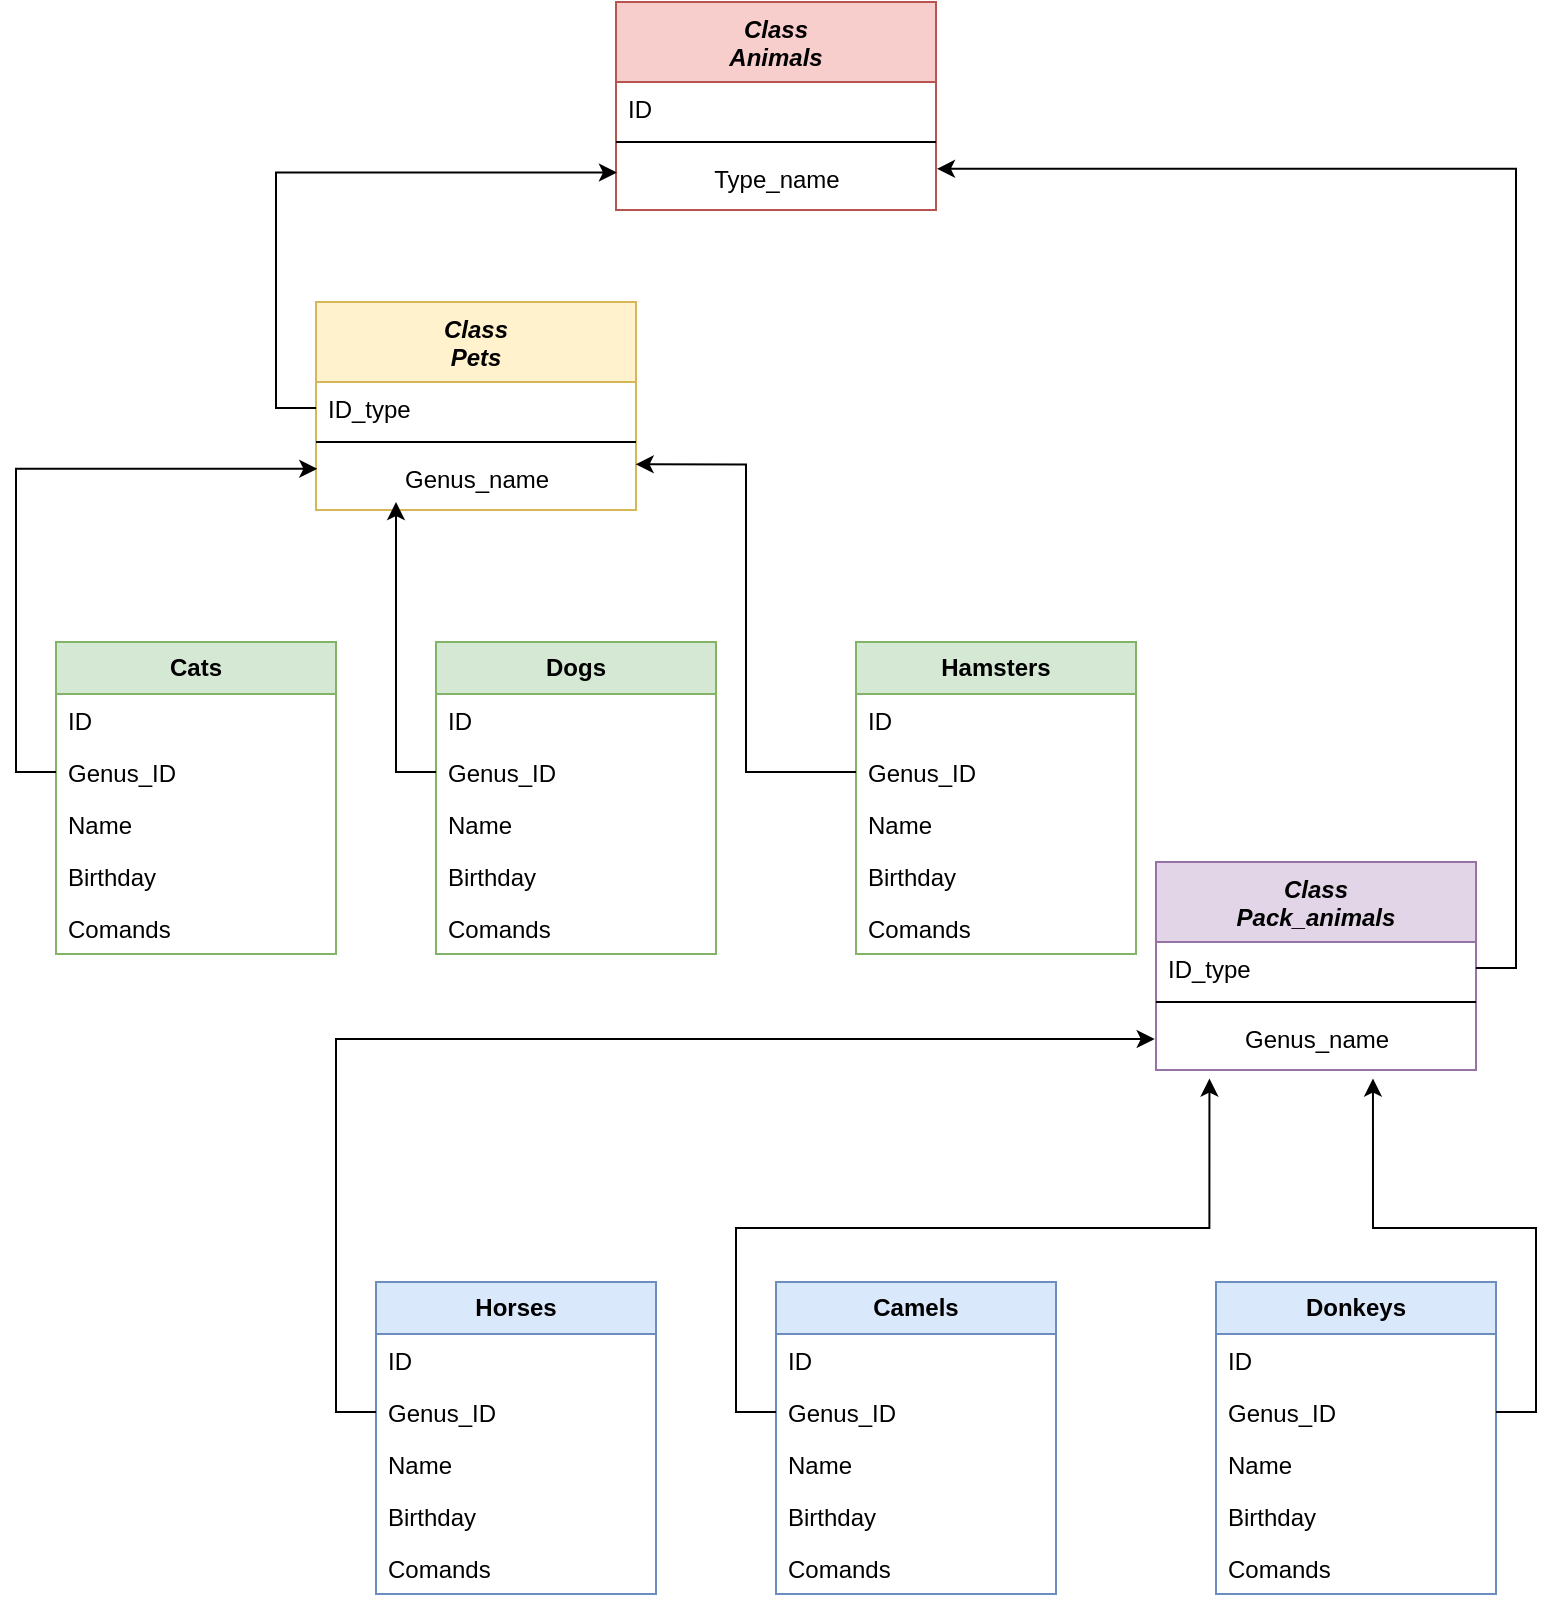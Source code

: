 <mxfile version="21.1.7" type="device">
  <diagram id="C5RBs43oDa-KdzZeNtuy" name="Page-1">
    <mxGraphModel dx="1235" dy="646" grid="1" gridSize="10" guides="1" tooltips="1" connect="1" arrows="1" fold="1" page="1" pageScale="1" pageWidth="827" pageHeight="1169" math="0" shadow="0">
      <root>
        <mxCell id="WIyWlLk6GJQsqaUBKTNV-0" />
        <mxCell id="WIyWlLk6GJQsqaUBKTNV-1" parent="WIyWlLk6GJQsqaUBKTNV-0" />
        <mxCell id="zkfFHV4jXpPFQw0GAbJ--0" value="Class&#xa;Animals" style="swimlane;fontStyle=3;align=center;verticalAlign=top;childLayout=stackLayout;horizontal=1;startSize=40;horizontalStack=0;resizeParent=1;resizeLast=0;collapsible=1;marginBottom=0;rounded=0;shadow=0;strokeWidth=1;fillColor=#f8cecc;strokeColor=#b85450;" parent="WIyWlLk6GJQsqaUBKTNV-1" vertex="1">
          <mxGeometry x="310" y="40" width="160" height="104" as="geometry">
            <mxRectangle x="230" y="140" width="160" height="26" as="alternateBounds" />
          </mxGeometry>
        </mxCell>
        <mxCell id="zkfFHV4jXpPFQw0GAbJ--1" value="ID" style="text;align=left;verticalAlign=top;spacingLeft=4;spacingRight=4;overflow=hidden;rotatable=0;points=[[0,0.5],[1,0.5]];portConstraint=eastwest;" parent="zkfFHV4jXpPFQw0GAbJ--0" vertex="1">
          <mxGeometry y="40" width="160" height="26" as="geometry" />
        </mxCell>
        <mxCell id="zkfFHV4jXpPFQw0GAbJ--4" value="" style="line;html=1;strokeWidth=1;align=left;verticalAlign=middle;spacingTop=-1;spacingLeft=3;spacingRight=3;rotatable=0;labelPosition=right;points=[];portConstraint=eastwest;" parent="zkfFHV4jXpPFQw0GAbJ--0" vertex="1">
          <mxGeometry y="66" width="160" height="8" as="geometry" />
        </mxCell>
        <mxCell id="Or47HW8mUx2Z6lCI-UnI-0" value="Type_name" style="text;html=1;align=center;verticalAlign=middle;resizable=0;points=[];autosize=1;strokeColor=none;fillColor=none;" vertex="1" parent="zkfFHV4jXpPFQw0GAbJ--0">
          <mxGeometry y="74" width="160" height="30" as="geometry" />
        </mxCell>
        <mxCell id="Or47HW8mUx2Z6lCI-UnI-2" value="Class&#xa;Pets" style="swimlane;fontStyle=3;align=center;verticalAlign=top;childLayout=stackLayout;horizontal=1;startSize=40;horizontalStack=0;resizeParent=1;resizeLast=0;collapsible=1;marginBottom=0;rounded=0;shadow=0;strokeWidth=1;fillColor=#fff2cc;strokeColor=#d6b656;" vertex="1" parent="WIyWlLk6GJQsqaUBKTNV-1">
          <mxGeometry x="160" y="190" width="160" height="104" as="geometry">
            <mxRectangle x="230" y="140" width="160" height="26" as="alternateBounds" />
          </mxGeometry>
        </mxCell>
        <mxCell id="Or47HW8mUx2Z6lCI-UnI-3" value="ID_type" style="text;align=left;verticalAlign=top;spacingLeft=4;spacingRight=4;overflow=hidden;rotatable=0;points=[[0,0.5],[1,0.5]];portConstraint=eastwest;" vertex="1" parent="Or47HW8mUx2Z6lCI-UnI-2">
          <mxGeometry y="40" width="160" height="26" as="geometry" />
        </mxCell>
        <mxCell id="Or47HW8mUx2Z6lCI-UnI-4" value="" style="line;html=1;strokeWidth=1;align=left;verticalAlign=middle;spacingTop=-1;spacingLeft=3;spacingRight=3;rotatable=0;labelPosition=right;points=[];portConstraint=eastwest;" vertex="1" parent="Or47HW8mUx2Z6lCI-UnI-2">
          <mxGeometry y="66" width="160" height="8" as="geometry" />
        </mxCell>
        <mxCell id="Or47HW8mUx2Z6lCI-UnI-5" value="Genus_name" style="text;html=1;align=center;verticalAlign=middle;resizable=0;points=[];autosize=1;strokeColor=none;fillColor=none;" vertex="1" parent="Or47HW8mUx2Z6lCI-UnI-2">
          <mxGeometry y="74" width="160" height="30" as="geometry" />
        </mxCell>
        <mxCell id="Or47HW8mUx2Z6lCI-UnI-6" value="Class&#xa;Pack_animals" style="swimlane;fontStyle=3;align=center;verticalAlign=top;childLayout=stackLayout;horizontal=1;startSize=40;horizontalStack=0;resizeParent=1;resizeLast=0;collapsible=1;marginBottom=0;rounded=0;shadow=0;strokeWidth=1;fillColor=#e1d5e7;strokeColor=#9673a6;" vertex="1" parent="WIyWlLk6GJQsqaUBKTNV-1">
          <mxGeometry x="580" y="470" width="160" height="104" as="geometry">
            <mxRectangle x="230" y="140" width="160" height="26" as="alternateBounds" />
          </mxGeometry>
        </mxCell>
        <mxCell id="Or47HW8mUx2Z6lCI-UnI-7" value="ID_type" style="text;align=left;verticalAlign=top;spacingLeft=4;spacingRight=4;overflow=hidden;rotatable=0;points=[[0,0.5],[1,0.5]];portConstraint=eastwest;" vertex="1" parent="Or47HW8mUx2Z6lCI-UnI-6">
          <mxGeometry y="40" width="160" height="26" as="geometry" />
        </mxCell>
        <mxCell id="Or47HW8mUx2Z6lCI-UnI-8" value="" style="line;html=1;strokeWidth=1;align=left;verticalAlign=middle;spacingTop=-1;spacingLeft=3;spacingRight=3;rotatable=0;labelPosition=right;points=[];portConstraint=eastwest;" vertex="1" parent="Or47HW8mUx2Z6lCI-UnI-6">
          <mxGeometry y="66" width="160" height="8" as="geometry" />
        </mxCell>
        <mxCell id="Or47HW8mUx2Z6lCI-UnI-9" value="Genus_name" style="text;html=1;align=center;verticalAlign=middle;resizable=0;points=[];autosize=1;strokeColor=none;fillColor=none;" vertex="1" parent="Or47HW8mUx2Z6lCI-UnI-6">
          <mxGeometry y="74" width="160" height="30" as="geometry" />
        </mxCell>
        <mxCell id="Or47HW8mUx2Z6lCI-UnI-10" value="&lt;b&gt;Cats&lt;/b&gt;" style="swimlane;fontStyle=0;childLayout=stackLayout;horizontal=1;startSize=26;fillColor=#d5e8d4;horizontalStack=0;resizeParent=1;resizeParentMax=0;resizeLast=0;collapsible=1;marginBottom=0;whiteSpace=wrap;html=1;strokeColor=#82b366;" vertex="1" parent="WIyWlLk6GJQsqaUBKTNV-1">
          <mxGeometry x="30" y="360" width="140" height="156" as="geometry">
            <mxRectangle x="30" y="360" width="100" height="30" as="alternateBounds" />
          </mxGeometry>
        </mxCell>
        <mxCell id="Or47HW8mUx2Z6lCI-UnI-11" value="ID" style="text;strokeColor=none;fillColor=none;align=left;verticalAlign=top;spacingLeft=4;spacingRight=4;overflow=hidden;rotatable=0;points=[[0,0.5],[1,0.5]];portConstraint=eastwest;whiteSpace=wrap;html=1;" vertex="1" parent="Or47HW8mUx2Z6lCI-UnI-10">
          <mxGeometry y="26" width="140" height="26" as="geometry" />
        </mxCell>
        <mxCell id="Or47HW8mUx2Z6lCI-UnI-12" value="Genus_ID" style="text;strokeColor=none;fillColor=none;align=left;verticalAlign=top;spacingLeft=4;spacingRight=4;overflow=hidden;rotatable=0;points=[[0,0.5],[1,0.5]];portConstraint=eastwest;whiteSpace=wrap;html=1;" vertex="1" parent="Or47HW8mUx2Z6lCI-UnI-10">
          <mxGeometry y="52" width="140" height="26" as="geometry" />
        </mxCell>
        <mxCell id="Or47HW8mUx2Z6lCI-UnI-13" value="Name" style="text;strokeColor=none;fillColor=none;align=left;verticalAlign=top;spacingLeft=4;spacingRight=4;overflow=hidden;rotatable=0;points=[[0,0.5],[1,0.5]];portConstraint=eastwest;whiteSpace=wrap;html=1;" vertex="1" parent="Or47HW8mUx2Z6lCI-UnI-10">
          <mxGeometry y="78" width="140" height="26" as="geometry" />
        </mxCell>
        <mxCell id="Or47HW8mUx2Z6lCI-UnI-40" value="Birthday" style="text;strokeColor=none;fillColor=none;align=left;verticalAlign=top;spacingLeft=4;spacingRight=4;overflow=hidden;rotatable=0;points=[[0,0.5],[1,0.5]];portConstraint=eastwest;whiteSpace=wrap;html=1;" vertex="1" parent="Or47HW8mUx2Z6lCI-UnI-10">
          <mxGeometry y="104" width="140" height="26" as="geometry" />
        </mxCell>
        <mxCell id="Or47HW8mUx2Z6lCI-UnI-41" value="Comands" style="text;strokeColor=none;fillColor=none;align=left;verticalAlign=top;spacingLeft=4;spacingRight=4;overflow=hidden;rotatable=0;points=[[0,0.5],[1,0.5]];portConstraint=eastwest;whiteSpace=wrap;html=1;" vertex="1" parent="Or47HW8mUx2Z6lCI-UnI-10">
          <mxGeometry y="130" width="140" height="26" as="geometry" />
        </mxCell>
        <mxCell id="Or47HW8mUx2Z6lCI-UnI-42" value="&lt;b&gt;Dogs&lt;/b&gt;" style="swimlane;fontStyle=0;childLayout=stackLayout;horizontal=1;startSize=26;fillColor=#d5e8d4;horizontalStack=0;resizeParent=1;resizeParentMax=0;resizeLast=0;collapsible=1;marginBottom=0;whiteSpace=wrap;html=1;strokeColor=#82b366;" vertex="1" parent="WIyWlLk6GJQsqaUBKTNV-1">
          <mxGeometry x="220" y="360" width="140" height="156" as="geometry">
            <mxRectangle x="30" y="360" width="100" height="30" as="alternateBounds" />
          </mxGeometry>
        </mxCell>
        <mxCell id="Or47HW8mUx2Z6lCI-UnI-43" value="ID" style="text;strokeColor=none;fillColor=none;align=left;verticalAlign=top;spacingLeft=4;spacingRight=4;overflow=hidden;rotatable=0;points=[[0,0.5],[1,0.5]];portConstraint=eastwest;whiteSpace=wrap;html=1;" vertex="1" parent="Or47HW8mUx2Z6lCI-UnI-42">
          <mxGeometry y="26" width="140" height="26" as="geometry" />
        </mxCell>
        <mxCell id="Or47HW8mUx2Z6lCI-UnI-44" value="Genus_ID" style="text;strokeColor=none;fillColor=none;align=left;verticalAlign=top;spacingLeft=4;spacingRight=4;overflow=hidden;rotatable=0;points=[[0,0.5],[1,0.5]];portConstraint=eastwest;whiteSpace=wrap;html=1;" vertex="1" parent="Or47HW8mUx2Z6lCI-UnI-42">
          <mxGeometry y="52" width="140" height="26" as="geometry" />
        </mxCell>
        <mxCell id="Or47HW8mUx2Z6lCI-UnI-45" value="Name" style="text;strokeColor=none;fillColor=none;align=left;verticalAlign=top;spacingLeft=4;spacingRight=4;overflow=hidden;rotatable=0;points=[[0,0.5],[1,0.5]];portConstraint=eastwest;whiteSpace=wrap;html=1;" vertex="1" parent="Or47HW8mUx2Z6lCI-UnI-42">
          <mxGeometry y="78" width="140" height="26" as="geometry" />
        </mxCell>
        <mxCell id="Or47HW8mUx2Z6lCI-UnI-46" value="Birthday" style="text;strokeColor=none;fillColor=none;align=left;verticalAlign=top;spacingLeft=4;spacingRight=4;overflow=hidden;rotatable=0;points=[[0,0.5],[1,0.5]];portConstraint=eastwest;whiteSpace=wrap;html=1;" vertex="1" parent="Or47HW8mUx2Z6lCI-UnI-42">
          <mxGeometry y="104" width="140" height="26" as="geometry" />
        </mxCell>
        <mxCell id="Or47HW8mUx2Z6lCI-UnI-47" value="Comands" style="text;strokeColor=none;fillColor=none;align=left;verticalAlign=top;spacingLeft=4;spacingRight=4;overflow=hidden;rotatable=0;points=[[0,0.5],[1,0.5]];portConstraint=eastwest;whiteSpace=wrap;html=1;" vertex="1" parent="Or47HW8mUx2Z6lCI-UnI-42">
          <mxGeometry y="130" width="140" height="26" as="geometry" />
        </mxCell>
        <mxCell id="Or47HW8mUx2Z6lCI-UnI-48" value="&lt;b&gt;Hamsters&lt;/b&gt;" style="swimlane;fontStyle=0;childLayout=stackLayout;horizontal=1;startSize=26;fillColor=#d5e8d4;horizontalStack=0;resizeParent=1;resizeParentMax=0;resizeLast=0;collapsible=1;marginBottom=0;whiteSpace=wrap;html=1;strokeColor=#82b366;" vertex="1" parent="WIyWlLk6GJQsqaUBKTNV-1">
          <mxGeometry x="430" y="360" width="140" height="156" as="geometry">
            <mxRectangle x="30" y="360" width="100" height="30" as="alternateBounds" />
          </mxGeometry>
        </mxCell>
        <mxCell id="Or47HW8mUx2Z6lCI-UnI-49" value="ID" style="text;strokeColor=none;fillColor=none;align=left;verticalAlign=top;spacingLeft=4;spacingRight=4;overflow=hidden;rotatable=0;points=[[0,0.5],[1,0.5]];portConstraint=eastwest;whiteSpace=wrap;html=1;" vertex="1" parent="Or47HW8mUx2Z6lCI-UnI-48">
          <mxGeometry y="26" width="140" height="26" as="geometry" />
        </mxCell>
        <mxCell id="Or47HW8mUx2Z6lCI-UnI-50" value="Genus_ID" style="text;strokeColor=none;fillColor=none;align=left;verticalAlign=top;spacingLeft=4;spacingRight=4;overflow=hidden;rotatable=0;points=[[0,0.5],[1,0.5]];portConstraint=eastwest;whiteSpace=wrap;html=1;" vertex="1" parent="Or47HW8mUx2Z6lCI-UnI-48">
          <mxGeometry y="52" width="140" height="26" as="geometry" />
        </mxCell>
        <mxCell id="Or47HW8mUx2Z6lCI-UnI-51" value="Name" style="text;strokeColor=none;fillColor=none;align=left;verticalAlign=top;spacingLeft=4;spacingRight=4;overflow=hidden;rotatable=0;points=[[0,0.5],[1,0.5]];portConstraint=eastwest;whiteSpace=wrap;html=1;" vertex="1" parent="Or47HW8mUx2Z6lCI-UnI-48">
          <mxGeometry y="78" width="140" height="26" as="geometry" />
        </mxCell>
        <mxCell id="Or47HW8mUx2Z6lCI-UnI-52" value="Birthday" style="text;strokeColor=none;fillColor=none;align=left;verticalAlign=top;spacingLeft=4;spacingRight=4;overflow=hidden;rotatable=0;points=[[0,0.5],[1,0.5]];portConstraint=eastwest;whiteSpace=wrap;html=1;" vertex="1" parent="Or47HW8mUx2Z6lCI-UnI-48">
          <mxGeometry y="104" width="140" height="26" as="geometry" />
        </mxCell>
        <mxCell id="Or47HW8mUx2Z6lCI-UnI-53" value="Comands" style="text;strokeColor=none;fillColor=none;align=left;verticalAlign=top;spacingLeft=4;spacingRight=4;overflow=hidden;rotatable=0;points=[[0,0.5],[1,0.5]];portConstraint=eastwest;whiteSpace=wrap;html=1;" vertex="1" parent="Or47HW8mUx2Z6lCI-UnI-48">
          <mxGeometry y="130" width="140" height="26" as="geometry" />
        </mxCell>
        <mxCell id="Or47HW8mUx2Z6lCI-UnI-54" value="&lt;b&gt;Horses&lt;/b&gt;" style="swimlane;fontStyle=0;childLayout=stackLayout;horizontal=1;startSize=26;fillColor=#dae8fc;horizontalStack=0;resizeParent=1;resizeParentMax=0;resizeLast=0;collapsible=1;marginBottom=0;whiteSpace=wrap;html=1;strokeColor=#6c8ebf;" vertex="1" parent="WIyWlLk6GJQsqaUBKTNV-1">
          <mxGeometry x="190" y="680" width="140" height="156" as="geometry">
            <mxRectangle x="30" y="360" width="100" height="30" as="alternateBounds" />
          </mxGeometry>
        </mxCell>
        <mxCell id="Or47HW8mUx2Z6lCI-UnI-55" value="ID" style="text;strokeColor=none;fillColor=none;align=left;verticalAlign=top;spacingLeft=4;spacingRight=4;overflow=hidden;rotatable=0;points=[[0,0.5],[1,0.5]];portConstraint=eastwest;whiteSpace=wrap;html=1;" vertex="1" parent="Or47HW8mUx2Z6lCI-UnI-54">
          <mxGeometry y="26" width="140" height="26" as="geometry" />
        </mxCell>
        <mxCell id="Or47HW8mUx2Z6lCI-UnI-56" value="Genus_ID" style="text;strokeColor=none;fillColor=none;align=left;verticalAlign=top;spacingLeft=4;spacingRight=4;overflow=hidden;rotatable=0;points=[[0,0.5],[1,0.5]];portConstraint=eastwest;whiteSpace=wrap;html=1;" vertex="1" parent="Or47HW8mUx2Z6lCI-UnI-54">
          <mxGeometry y="52" width="140" height="26" as="geometry" />
        </mxCell>
        <mxCell id="Or47HW8mUx2Z6lCI-UnI-57" value="Name" style="text;strokeColor=none;fillColor=none;align=left;verticalAlign=top;spacingLeft=4;spacingRight=4;overflow=hidden;rotatable=0;points=[[0,0.5],[1,0.5]];portConstraint=eastwest;whiteSpace=wrap;html=1;" vertex="1" parent="Or47HW8mUx2Z6lCI-UnI-54">
          <mxGeometry y="78" width="140" height="26" as="geometry" />
        </mxCell>
        <mxCell id="Or47HW8mUx2Z6lCI-UnI-58" value="Birthday" style="text;strokeColor=none;fillColor=none;align=left;verticalAlign=top;spacingLeft=4;spacingRight=4;overflow=hidden;rotatable=0;points=[[0,0.5],[1,0.5]];portConstraint=eastwest;whiteSpace=wrap;html=1;" vertex="1" parent="Or47HW8mUx2Z6lCI-UnI-54">
          <mxGeometry y="104" width="140" height="26" as="geometry" />
        </mxCell>
        <mxCell id="Or47HW8mUx2Z6lCI-UnI-59" value="Comands" style="text;strokeColor=none;fillColor=none;align=left;verticalAlign=top;spacingLeft=4;spacingRight=4;overflow=hidden;rotatable=0;points=[[0,0.5],[1,0.5]];portConstraint=eastwest;whiteSpace=wrap;html=1;" vertex="1" parent="Or47HW8mUx2Z6lCI-UnI-54">
          <mxGeometry y="130" width="140" height="26" as="geometry" />
        </mxCell>
        <mxCell id="Or47HW8mUx2Z6lCI-UnI-60" value="&lt;b&gt;Donkeys&lt;/b&gt;" style="swimlane;fontStyle=0;childLayout=stackLayout;horizontal=1;startSize=26;fillColor=#dae8fc;horizontalStack=0;resizeParent=1;resizeParentMax=0;resizeLast=0;collapsible=1;marginBottom=0;whiteSpace=wrap;html=1;strokeColor=#6c8ebf;" vertex="1" parent="WIyWlLk6GJQsqaUBKTNV-1">
          <mxGeometry x="610" y="680" width="140" height="156" as="geometry">
            <mxRectangle x="30" y="360" width="100" height="30" as="alternateBounds" />
          </mxGeometry>
        </mxCell>
        <mxCell id="Or47HW8mUx2Z6lCI-UnI-61" value="ID" style="text;strokeColor=none;fillColor=none;align=left;verticalAlign=top;spacingLeft=4;spacingRight=4;overflow=hidden;rotatable=0;points=[[0,0.5],[1,0.5]];portConstraint=eastwest;whiteSpace=wrap;html=1;" vertex="1" parent="Or47HW8mUx2Z6lCI-UnI-60">
          <mxGeometry y="26" width="140" height="26" as="geometry" />
        </mxCell>
        <mxCell id="Or47HW8mUx2Z6lCI-UnI-62" value="Genus_ID" style="text;strokeColor=none;fillColor=none;align=left;verticalAlign=top;spacingLeft=4;spacingRight=4;overflow=hidden;rotatable=0;points=[[0,0.5],[1,0.5]];portConstraint=eastwest;whiteSpace=wrap;html=1;" vertex="1" parent="Or47HW8mUx2Z6lCI-UnI-60">
          <mxGeometry y="52" width="140" height="26" as="geometry" />
        </mxCell>
        <mxCell id="Or47HW8mUx2Z6lCI-UnI-63" value="Name" style="text;strokeColor=none;fillColor=none;align=left;verticalAlign=top;spacingLeft=4;spacingRight=4;overflow=hidden;rotatable=0;points=[[0,0.5],[1,0.5]];portConstraint=eastwest;whiteSpace=wrap;html=1;" vertex="1" parent="Or47HW8mUx2Z6lCI-UnI-60">
          <mxGeometry y="78" width="140" height="26" as="geometry" />
        </mxCell>
        <mxCell id="Or47HW8mUx2Z6lCI-UnI-64" value="Birthday" style="text;strokeColor=none;fillColor=none;align=left;verticalAlign=top;spacingLeft=4;spacingRight=4;overflow=hidden;rotatable=0;points=[[0,0.5],[1,0.5]];portConstraint=eastwest;whiteSpace=wrap;html=1;" vertex="1" parent="Or47HW8mUx2Z6lCI-UnI-60">
          <mxGeometry y="104" width="140" height="26" as="geometry" />
        </mxCell>
        <mxCell id="Or47HW8mUx2Z6lCI-UnI-65" value="Comands" style="text;strokeColor=none;fillColor=none;align=left;verticalAlign=top;spacingLeft=4;spacingRight=4;overflow=hidden;rotatable=0;points=[[0,0.5],[1,0.5]];portConstraint=eastwest;whiteSpace=wrap;html=1;" vertex="1" parent="Or47HW8mUx2Z6lCI-UnI-60">
          <mxGeometry y="130" width="140" height="26" as="geometry" />
        </mxCell>
        <mxCell id="Or47HW8mUx2Z6lCI-UnI-66" value="&lt;b&gt;Camels&lt;/b&gt;" style="swimlane;fontStyle=0;childLayout=stackLayout;horizontal=1;startSize=26;fillColor=#dae8fc;horizontalStack=0;resizeParent=1;resizeParentMax=0;resizeLast=0;collapsible=1;marginBottom=0;whiteSpace=wrap;html=1;strokeColor=#6c8ebf;" vertex="1" parent="WIyWlLk6GJQsqaUBKTNV-1">
          <mxGeometry x="390" y="680" width="140" height="156" as="geometry">
            <mxRectangle x="30" y="360" width="100" height="30" as="alternateBounds" />
          </mxGeometry>
        </mxCell>
        <mxCell id="Or47HW8mUx2Z6lCI-UnI-67" value="ID" style="text;strokeColor=none;fillColor=none;align=left;verticalAlign=top;spacingLeft=4;spacingRight=4;overflow=hidden;rotatable=0;points=[[0,0.5],[1,0.5]];portConstraint=eastwest;whiteSpace=wrap;html=1;" vertex="1" parent="Or47HW8mUx2Z6lCI-UnI-66">
          <mxGeometry y="26" width="140" height="26" as="geometry" />
        </mxCell>
        <mxCell id="Or47HW8mUx2Z6lCI-UnI-68" value="Genus_ID" style="text;strokeColor=none;fillColor=none;align=left;verticalAlign=top;spacingLeft=4;spacingRight=4;overflow=hidden;rotatable=0;points=[[0,0.5],[1,0.5]];portConstraint=eastwest;whiteSpace=wrap;html=1;" vertex="1" parent="Or47HW8mUx2Z6lCI-UnI-66">
          <mxGeometry y="52" width="140" height="26" as="geometry" />
        </mxCell>
        <mxCell id="Or47HW8mUx2Z6lCI-UnI-69" value="Name" style="text;strokeColor=none;fillColor=none;align=left;verticalAlign=top;spacingLeft=4;spacingRight=4;overflow=hidden;rotatable=0;points=[[0,0.5],[1,0.5]];portConstraint=eastwest;whiteSpace=wrap;html=1;" vertex="1" parent="Or47HW8mUx2Z6lCI-UnI-66">
          <mxGeometry y="78" width="140" height="26" as="geometry" />
        </mxCell>
        <mxCell id="Or47HW8mUx2Z6lCI-UnI-70" value="Birthday" style="text;strokeColor=none;fillColor=none;align=left;verticalAlign=top;spacingLeft=4;spacingRight=4;overflow=hidden;rotatable=0;points=[[0,0.5],[1,0.5]];portConstraint=eastwest;whiteSpace=wrap;html=1;" vertex="1" parent="Or47HW8mUx2Z6lCI-UnI-66">
          <mxGeometry y="104" width="140" height="26" as="geometry" />
        </mxCell>
        <mxCell id="Or47HW8mUx2Z6lCI-UnI-71" value="Comands" style="text;strokeColor=none;fillColor=none;align=left;verticalAlign=top;spacingLeft=4;spacingRight=4;overflow=hidden;rotatable=0;points=[[0,0.5],[1,0.5]];portConstraint=eastwest;whiteSpace=wrap;html=1;" vertex="1" parent="Or47HW8mUx2Z6lCI-UnI-66">
          <mxGeometry y="130" width="140" height="26" as="geometry" />
        </mxCell>
        <mxCell id="Or47HW8mUx2Z6lCI-UnI-72" style="edgeStyle=orthogonalEdgeStyle;rounded=0;orthogonalLoop=1;jettySize=auto;html=1;exitX=0;exitY=0.5;exitDx=0;exitDy=0;entryX=-0.004;entryY=0.484;entryDx=0;entryDy=0;entryPerimeter=0;" edge="1" parent="WIyWlLk6GJQsqaUBKTNV-1" source="Or47HW8mUx2Z6lCI-UnI-56" target="Or47HW8mUx2Z6lCI-UnI-9">
          <mxGeometry relative="1" as="geometry" />
        </mxCell>
        <mxCell id="Or47HW8mUx2Z6lCI-UnI-73" style="edgeStyle=orthogonalEdgeStyle;rounded=0;orthogonalLoop=1;jettySize=auto;html=1;exitX=0;exitY=0.5;exitDx=0;exitDy=0;entryX=0.167;entryY=1.143;entryDx=0;entryDy=0;entryPerimeter=0;" edge="1" parent="WIyWlLk6GJQsqaUBKTNV-1" source="Or47HW8mUx2Z6lCI-UnI-68" target="Or47HW8mUx2Z6lCI-UnI-9">
          <mxGeometry relative="1" as="geometry" />
        </mxCell>
        <mxCell id="Or47HW8mUx2Z6lCI-UnI-74" style="edgeStyle=orthogonalEdgeStyle;rounded=0;orthogonalLoop=1;jettySize=auto;html=1;exitX=1;exitY=0.5;exitDx=0;exitDy=0;entryX=0.678;entryY=1.143;entryDx=0;entryDy=0;entryPerimeter=0;" edge="1" parent="WIyWlLk6GJQsqaUBKTNV-1" source="Or47HW8mUx2Z6lCI-UnI-62" target="Or47HW8mUx2Z6lCI-UnI-9">
          <mxGeometry relative="1" as="geometry" />
        </mxCell>
        <mxCell id="Or47HW8mUx2Z6lCI-UnI-75" style="edgeStyle=orthogonalEdgeStyle;rounded=0;orthogonalLoop=1;jettySize=auto;html=1;exitX=1;exitY=0.5;exitDx=0;exitDy=0;entryX=1.003;entryY=0.314;entryDx=0;entryDy=0;entryPerimeter=0;" edge="1" parent="WIyWlLk6GJQsqaUBKTNV-1" source="Or47HW8mUx2Z6lCI-UnI-7" target="Or47HW8mUx2Z6lCI-UnI-0">
          <mxGeometry relative="1" as="geometry" />
        </mxCell>
        <mxCell id="Or47HW8mUx2Z6lCI-UnI-76" style="edgeStyle=orthogonalEdgeStyle;rounded=0;orthogonalLoop=1;jettySize=auto;html=1;exitX=0;exitY=0.5;exitDx=0;exitDy=0;entryX=0.003;entryY=0.376;entryDx=0;entryDy=0;entryPerimeter=0;" edge="1" parent="WIyWlLk6GJQsqaUBKTNV-1" source="Or47HW8mUx2Z6lCI-UnI-3" target="Or47HW8mUx2Z6lCI-UnI-0">
          <mxGeometry relative="1" as="geometry" />
        </mxCell>
        <mxCell id="Or47HW8mUx2Z6lCI-UnI-77" style="edgeStyle=orthogonalEdgeStyle;rounded=0;orthogonalLoop=1;jettySize=auto;html=1;exitX=0;exitY=0.5;exitDx=0;exitDy=0;entryX=0.004;entryY=0.314;entryDx=0;entryDy=0;entryPerimeter=0;" edge="1" parent="WIyWlLk6GJQsqaUBKTNV-1" source="Or47HW8mUx2Z6lCI-UnI-12" target="Or47HW8mUx2Z6lCI-UnI-5">
          <mxGeometry relative="1" as="geometry" />
        </mxCell>
        <mxCell id="Or47HW8mUx2Z6lCI-UnI-78" style="edgeStyle=orthogonalEdgeStyle;rounded=0;orthogonalLoop=1;jettySize=auto;html=1;exitX=0;exitY=0.5;exitDx=0;exitDy=0;" edge="1" parent="WIyWlLk6GJQsqaUBKTNV-1" source="Or47HW8mUx2Z6lCI-UnI-44">
          <mxGeometry relative="1" as="geometry">
            <mxPoint x="200" y="290" as="targetPoint" />
            <Array as="points">
              <mxPoint x="200" y="425" />
              <mxPoint x="200" y="300" />
            </Array>
          </mxGeometry>
        </mxCell>
        <mxCell id="Or47HW8mUx2Z6lCI-UnI-79" style="edgeStyle=orthogonalEdgeStyle;rounded=0;orthogonalLoop=1;jettySize=auto;html=1;exitX=0;exitY=0.5;exitDx=0;exitDy=0;entryX=0.999;entryY=0.239;entryDx=0;entryDy=0;entryPerimeter=0;" edge="1" parent="WIyWlLk6GJQsqaUBKTNV-1" source="Or47HW8mUx2Z6lCI-UnI-50" target="Or47HW8mUx2Z6lCI-UnI-5">
          <mxGeometry relative="1" as="geometry" />
        </mxCell>
      </root>
    </mxGraphModel>
  </diagram>
</mxfile>
